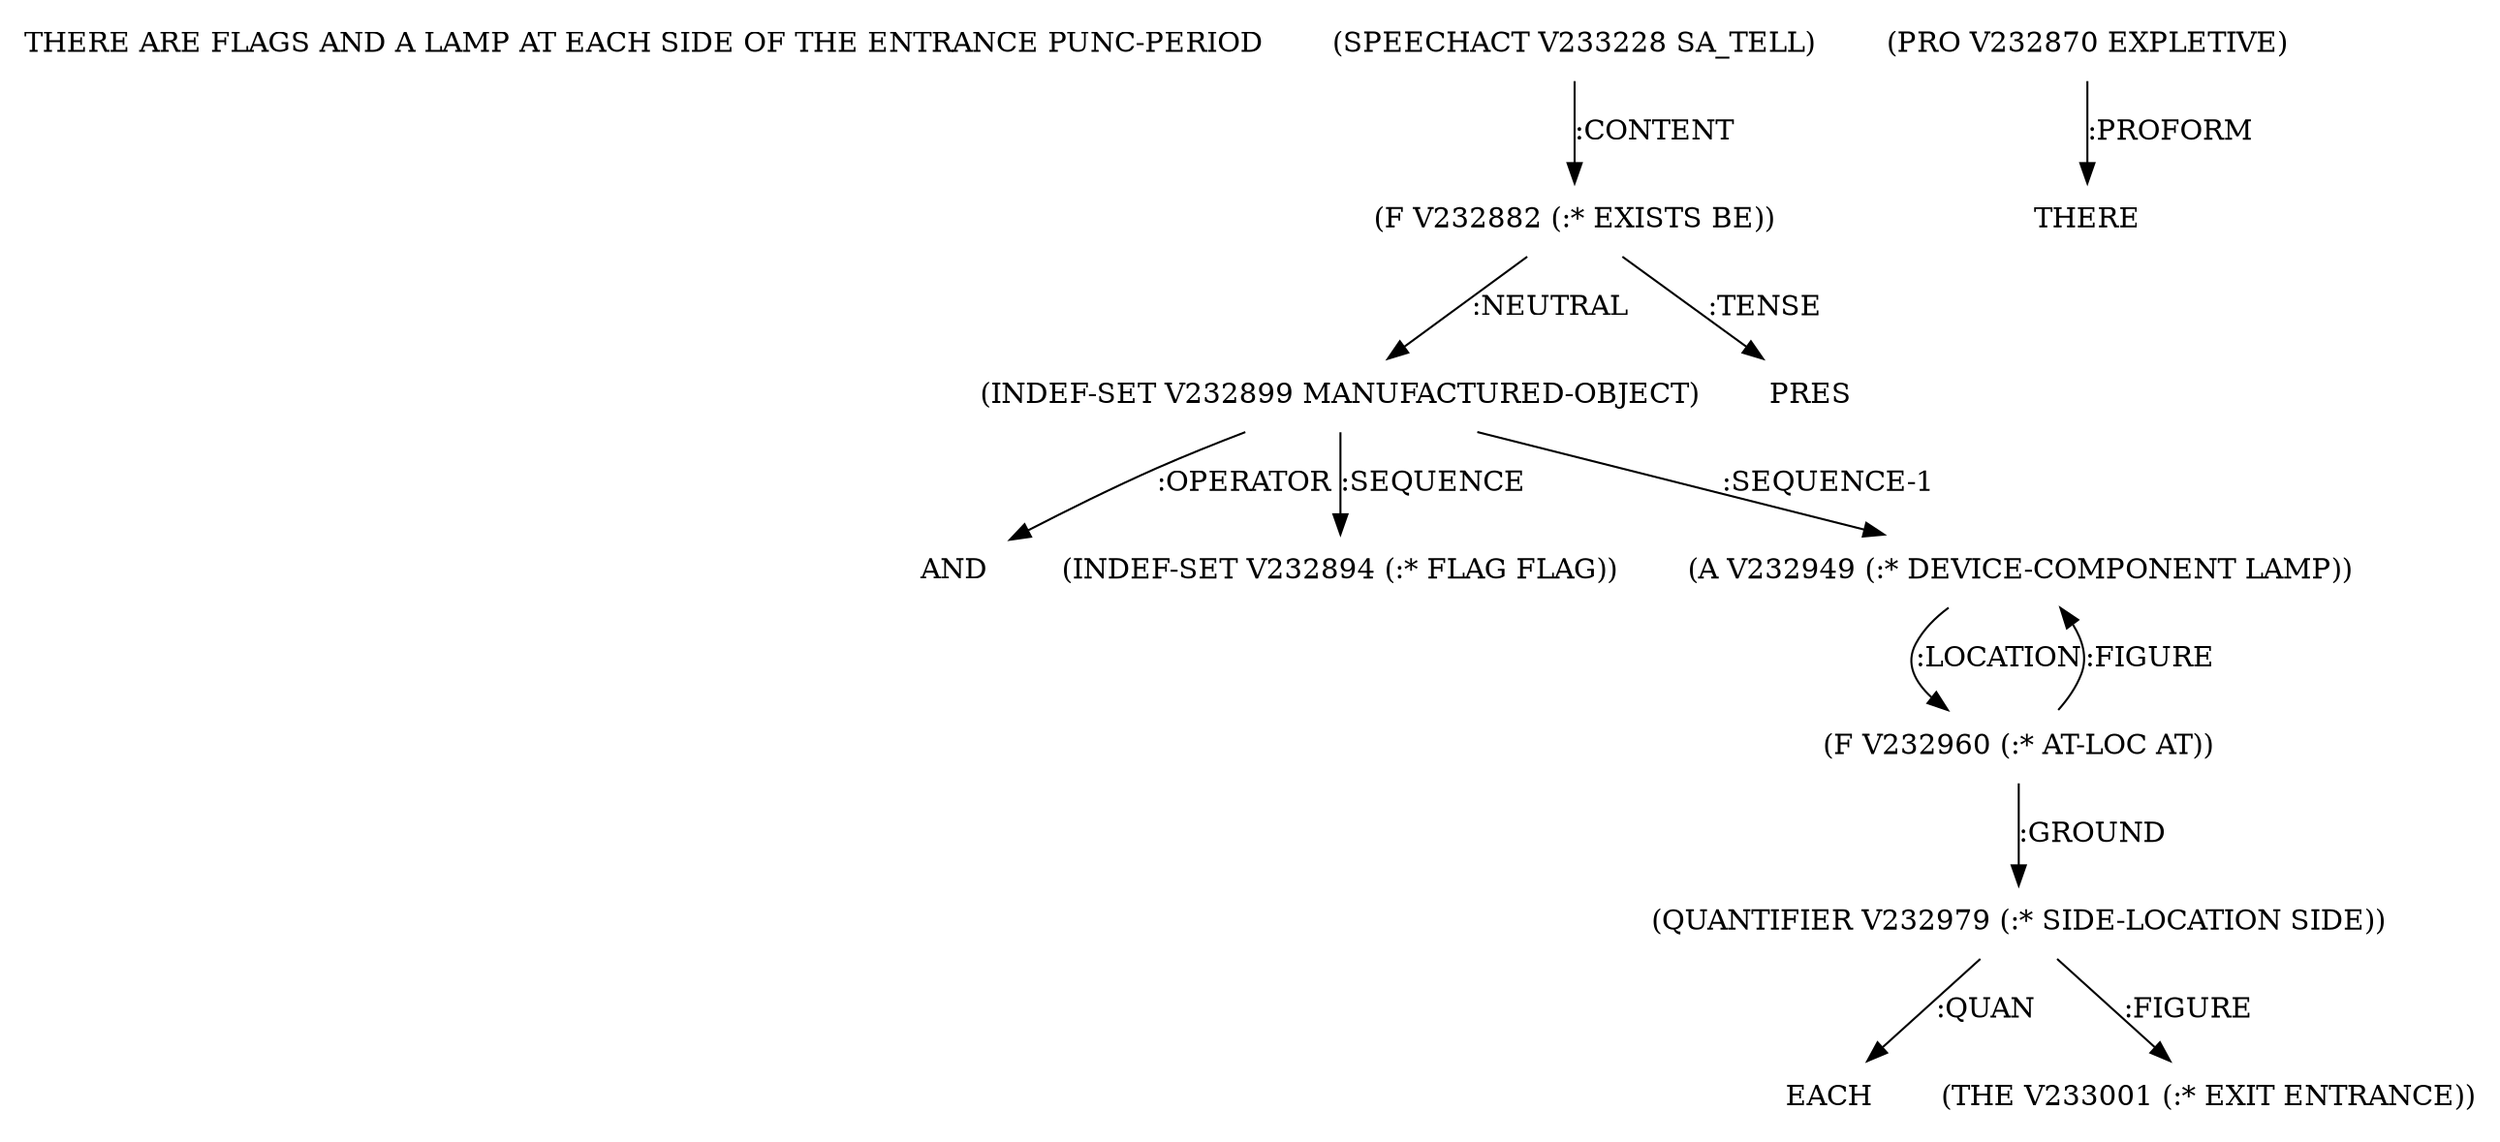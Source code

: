 digraph Terms {
  node [shape=none]
  "THERE ARE FLAGS AND A LAMP AT EACH SIDE OF THE ENTRANCE PUNC-PERIOD"
  "V233228" [label="(SPEECHACT V233228 SA_TELL)"]
  "V233228" -> "V232882" [label=":CONTENT"]
  "V232882" [label="(F V232882 (:* EXISTS BE))"]
  "V232882" -> "V232899" [label=":NEUTRAL"]
  "V232882" -> "NT233528" [label=":TENSE"]
  "NT233528" [label="PRES"]
  "V232870" [label="(PRO V232870 EXPLETIVE)"]
  "V232870" -> "NT233529" [label=":PROFORM"]
  "NT233529" [label="THERE"]
  "V232899" [label="(INDEF-SET V232899 MANUFACTURED-OBJECT)"]
  "V232899" -> "NT233530" [label=":OPERATOR"]
  "NT233530" [label="AND"]
  "V232899" -> "V232894" [label=":SEQUENCE"]
  "V232899" -> "V232949" [label=":SEQUENCE-1"]
  "V232894" [label="(INDEF-SET V232894 (:* FLAG FLAG))"]
  "V232949" [label="(A V232949 (:* DEVICE-COMPONENT LAMP))"]
  "V232949" -> "V232960" [label=":LOCATION"]
  "V232960" [label="(F V232960 (:* AT-LOC AT))"]
  "V232960" -> "V232979" [label=":GROUND"]
  "V232960" -> "V232949" [label=":FIGURE"]
  "V232979" [label="(QUANTIFIER V232979 (:* SIDE-LOCATION SIDE))"]
  "V232979" -> "NT233531" [label=":QUAN"]
  "NT233531" [label="EACH"]
  "V232979" -> "V233001" [label=":FIGURE"]
  "V233001" [label="(THE V233001 (:* EXIT ENTRANCE))"]
}
